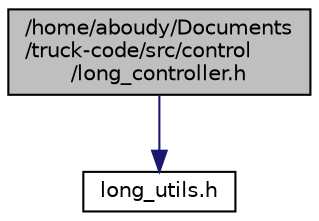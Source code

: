 digraph "/home/aboudy/Documents/truck-code/src/control/long_controller.h"
{
  edge [fontname="Helvetica",fontsize="10",labelfontname="Helvetica",labelfontsize="10"];
  node [fontname="Helvetica",fontsize="10",shape=record];
  Node0 [label="/home/aboudy/Documents\l/truck-code/src/control\l/long_controller.h",height=0.2,width=0.4,color="black", fillcolor="grey75", style="filled", fontcolor="black"];
  Node0 -> Node1 [color="midnightblue",fontsize="10",style="solid",fontname="Helvetica"];
  Node1 [label="long_utils.h",height=0.2,width=0.4,color="black", fillcolor="white", style="filled",URL="$long__utils_8h.html"];
}
